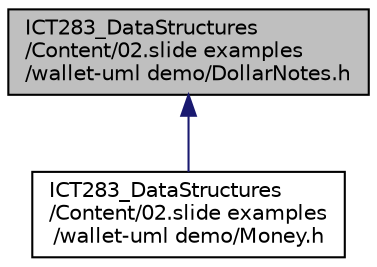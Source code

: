 digraph "ICT283_DataStructures/Content/02.slide examples/wallet-uml demo/DollarNotes.h"
{
  edge [fontname="Helvetica",fontsize="10",labelfontname="Helvetica",labelfontsize="10"];
  node [fontname="Helvetica",fontsize="10",shape=record];
  Node1 [label="ICT283_DataStructures\l/Content/02.slide examples\l/wallet-uml demo/DollarNotes.h",height=0.2,width=0.4,color="black", fillcolor="grey75", style="filled", fontcolor="black"];
  Node1 -> Node2 [dir="back",color="midnightblue",fontsize="10",style="solid",fontname="Helvetica"];
  Node2 [label="ICT283_DataStructures\l/Content/02.slide examples\l/wallet-uml demo/Money.h",height=0.2,width=0.4,color="black", fillcolor="white", style="filled",URL="$_i_c_t283___data_structures_2_content_202_8slide_01examples_2wallet-uml_01demo_2_money_8h.html"];
}
